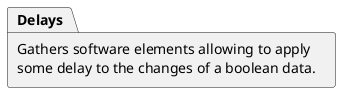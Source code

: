 @startuml

package Delays [
  Gathers software elements allowing to apply
  some delay to the changes of a boolean data.
]

@enduml